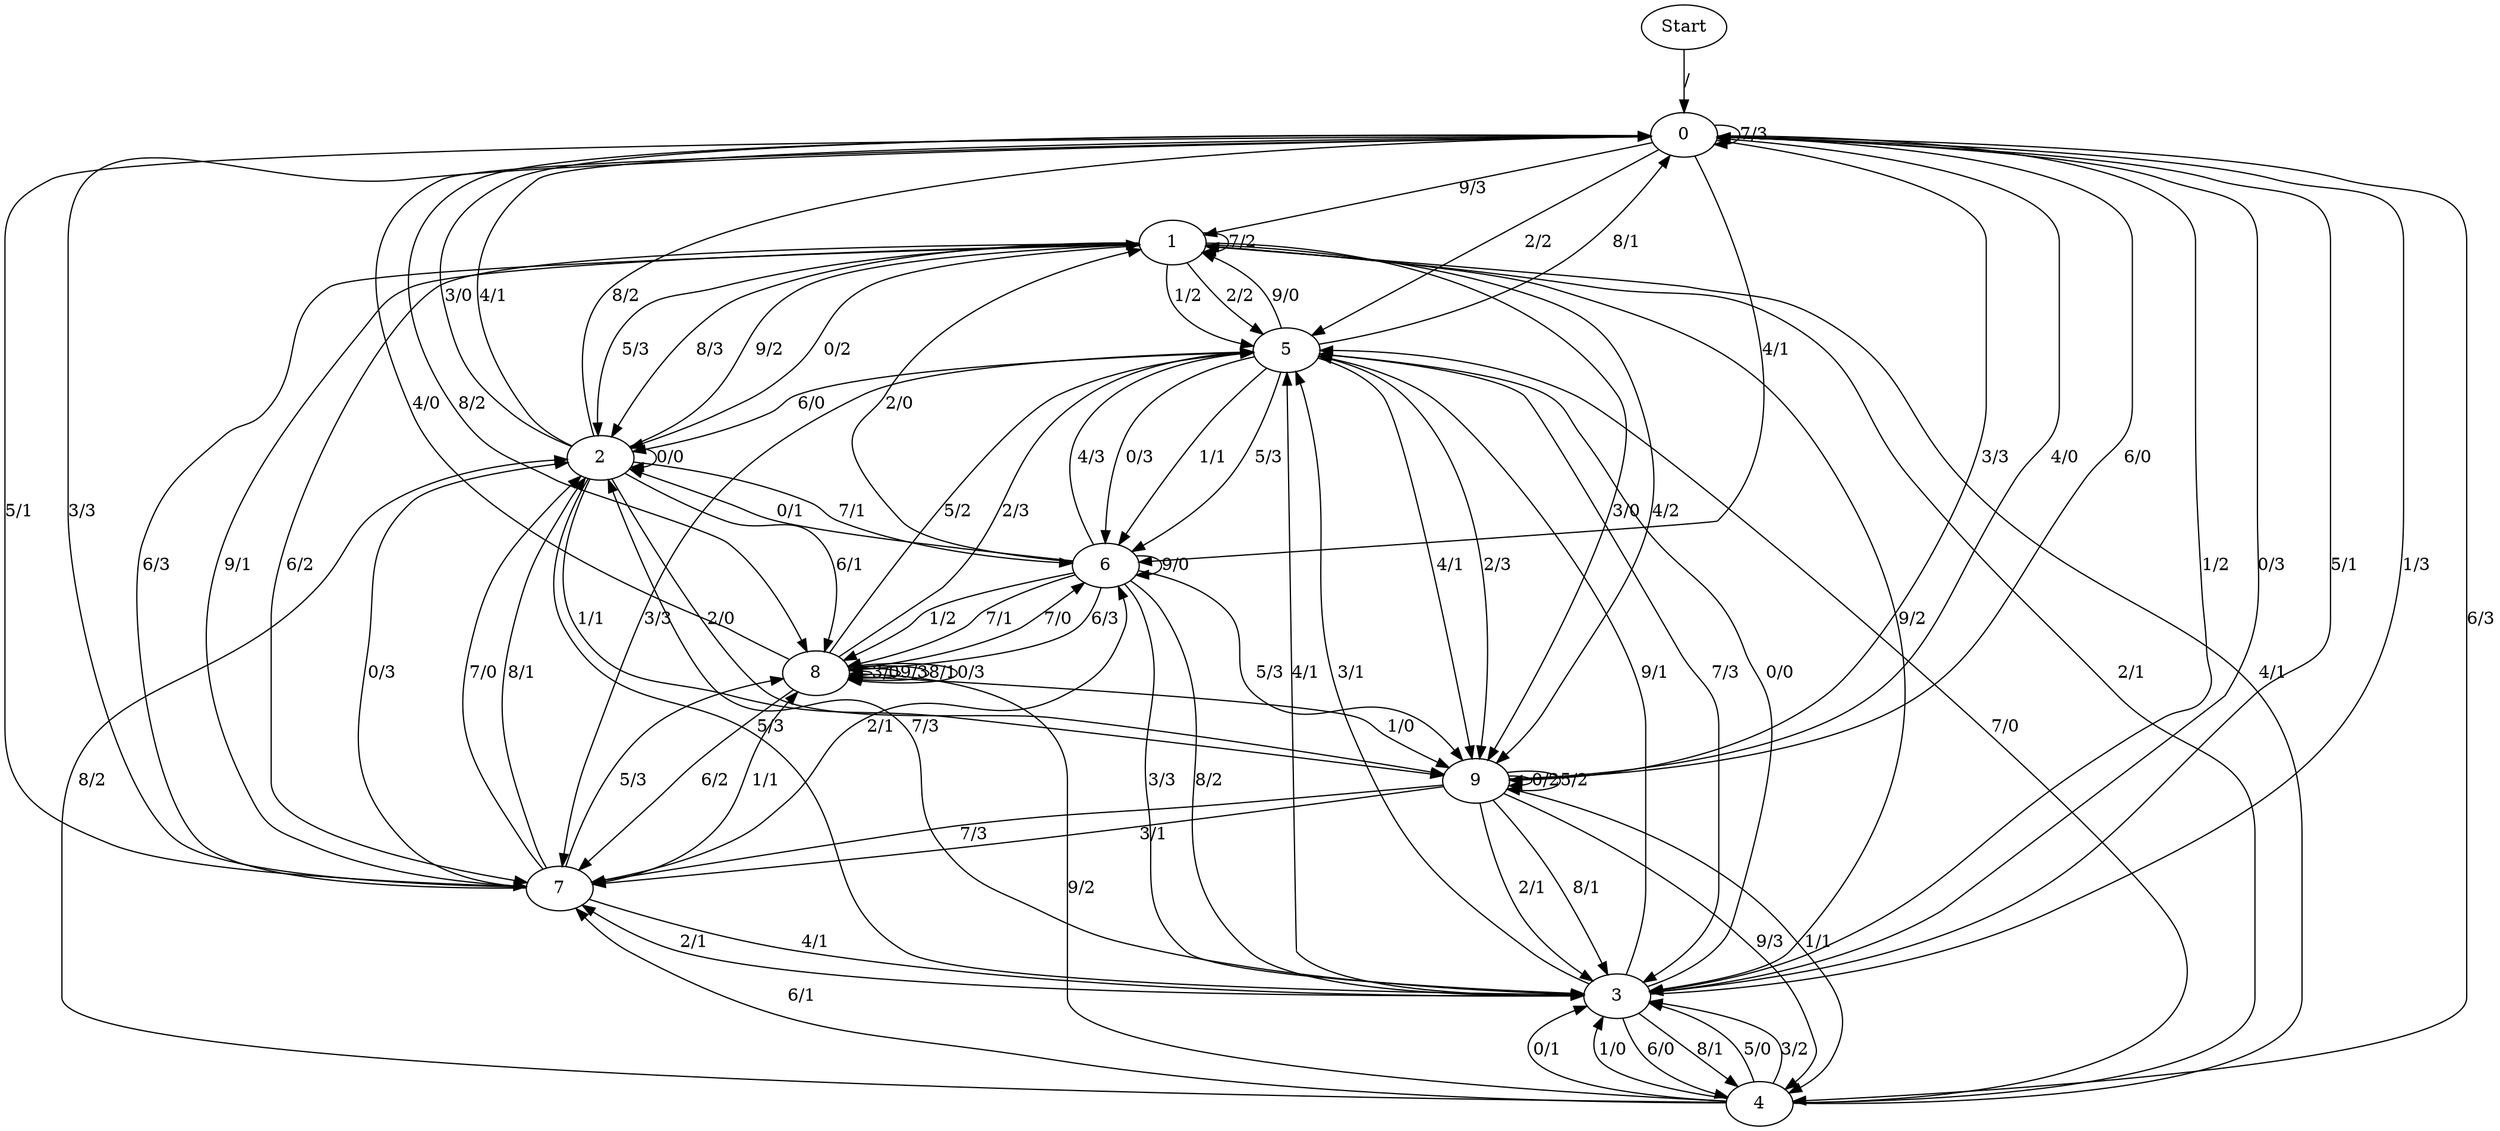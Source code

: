 digraph {
	Start -> 0 [label="/"]
	0 -> 1 [label="9/3"]
	0 -> 5 [label="2/2"]
	0 -> 3 [label="1/2"]
	0 -> 9 [label="3/3"]
	0 -> 4 [label="6/3"]
	0 -> 8 [label="8/2"]
	0 -> 0 [label="7/3"]
	0 -> 3 [label="0/3"]
	0 -> 6 [label="4/1"]
	0 -> 7 [label="5/1"]
	5 -> 7 [label="3/3"]
	5 -> 1 [label="9/0"]
	5 -> 2 [label="6/0"]
	5 -> 6 [label="0/3"]
	5 -> 6 [label="1/1"]
	5 -> 0 [label="8/1"]
	5 -> 6 [label="5/3"]
	5 -> 9 [label="4/1"]
	5 -> 9 [label="2/3"]
	5 -> 3 [label="7/3"]
	2 -> 9 [label="1/1"]
	2 -> 9 [label="2/0"]
	2 -> 0 [label="4/1"]
	2 -> 0 [label="8/2"]
	2 -> 8 [label="6/1"]
	2 -> 2 [label="0/0"]
	2 -> 0 [label="3/0"]
	2 -> 3 [label="5/3"]
	2 -> 6 [label="7/1"]
	2 -> 1 [label="9/2"]
	1 -> 5 [label="1/2"]
	1 -> 1 [label="7/2"]
	1 -> 9 [label="3/0"]
	1 -> 5 [label="2/2"]
	1 -> 2 [label="8/3"]
	1 -> 2 [label="0/2"]
	1 -> 7 [label="6/2"]
	1 -> 3 [label="9/2"]
	1 -> 2 [label="5/3"]
	1 -> 9 [label="4/2"]
	9 -> 7 [label="3/1"]
	9 -> 4 [label="9/3"]
	9 -> 3 [label="2/1"]
	9 -> 0 [label="4/0"]
	9 -> 9 [label="0/2"]
	9 -> 0 [label="6/0"]
	9 -> 3 [label="8/1"]
	9 -> 4 [label="1/1"]
	9 -> 9 [label="5/2"]
	9 -> 7 [label="7/3"]
	7 -> 8 [label="1/1"]
	7 -> 1 [label="6/3"]
	7 -> 6 [label="2/1"]
	7 -> 2 [label="8/1"]
	7 -> 2 [label="0/3"]
	7 -> 2 [label="7/0"]
	7 -> 0 [label="3/3"]
	7 -> 8 [label="5/3"]
	7 -> 1 [label="9/1"]
	7 -> 3 [label="4/1"]
	3 -> 4 [label="6/0"]
	3 -> 4 [label="8/1"]
	3 -> 5 [label="0/0"]
	3 -> 2 [label="7/3"]
	3 -> 5 [label="4/1"]
	3 -> 7 [label="2/1"]
	3 -> 5 [label="3/1"]
	3 -> 5 [label="9/1"]
	3 -> 0 [label="5/1"]
	3 -> 0 [label="1/3"]
	4 -> 8 [label="9/2"]
	4 -> 3 [label="5/0"]
	4 -> 3 [label="3/2"]
	4 -> 7 [label="6/1"]
	4 -> 3 [label="0/1"]
	4 -> 3 [label="1/0"]
	4 -> 2 [label="8/2"]
	4 -> 1 [label="2/1"]
	4 -> 1 [label="4/1"]
	4 -> 5 [label="7/0"]
	8 -> 5 [label="2/3"]
	8 -> 8 [label="3/0"]
	8 -> 6 [label="7/0"]
	8 -> 9 [label="1/0"]
	8 -> 8 [label="9/3"]
	8 -> 0 [label="4/0"]
	8 -> 5 [label="5/2"]
	8 -> 8 [label="8/1"]
	8 -> 8 [label="0/3"]
	8 -> 7 [label="6/2"]
	6 -> 1 [label="2/0"]
	6 -> 6 [label="9/0"]
	6 -> 8 [label="6/3"]
	6 -> 8 [label="7/1"]
	6 -> 3 [label="3/3"]
	6 -> 8 [label="1/2"]
	6 -> 3 [label="8/2"]
	6 -> 9 [label="5/3"]
	6 -> 5 [label="4/3"]
	6 -> 2 [label="0/1"]
}